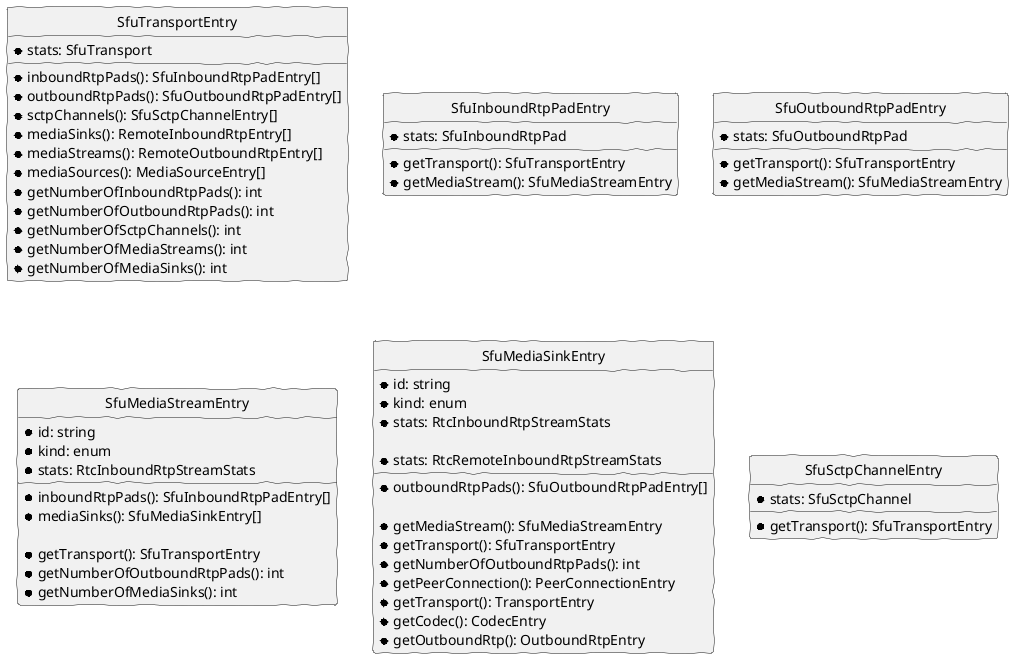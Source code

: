 @startuml
skinparam handwritten true
skinparam monochrome true
skinparam backgroundColor transparent

' hide the spot
hide circle

entity "SfuTransportEntry" {
  *stats: SfuTransport
  *inboundRtpPads(): SfuInboundRtpPadEntry[]
  *outboundRtpPads(): SfuOutboundRtpPadEntry[]
  *sctpChannels(): SfuSctpChannelEntry[]
  *mediaSinks(): RemoteInboundRtpEntry[]
  *mediaStreams(): RemoteOutboundRtpEntry[]
  *mediaSources(): MediaSourceEntry[]
  *getNumberOfInboundRtpPads(): int
  *getNumberOfOutboundRtpPads(): int
  *getNumberOfSctpChannels(): int
  *getNumberOfMediaStreams(): int
  *getNumberOfMediaSinks(): int
}

entity "SfuInboundRtpPadEntry" {
  *stats: SfuInboundRtpPad
  *getTransport(): SfuTransportEntry
  *getMediaStream(): SfuMediaStreamEntry
}

entity "SfuOutboundRtpPadEntry" {
  *stats: SfuOutboundRtpPad
  *getTransport(): SfuTransportEntry
  *getMediaStream(): SfuMediaStreamEntry
}

entity "SfuMediaStreamEntry" {
  *id: string
  *kind: enum
  *stats: RtcInboundRtpStreamStats
  *inboundRtpPads(): SfuInboundRtpPadEntry[]
  *mediaSinks(): SfuMediaSinkEntry[]

  *getTransport(): SfuTransportEntry
  *getNumberOfOutboundRtpPads(): int
  *getNumberOfMediaSinks(): int
}

entity "SfuMediaSinkEntry" {
  *id: string
  *kind: enum
  *stats: RtcInboundRtpStreamStats
  *outboundRtpPads(): SfuOutboundRtpPadEntry[]

  *getMediaStream(): SfuMediaStreamEntry
  *getTransport(): SfuTransportEntry
  *getNumberOfOutboundRtpPads(): int
}

entity "SfuMediaSinkEntry" {
  *stats: RtcRemoteInboundRtpStreamStats
  *getPeerConnection(): PeerConnectionEntry
  *getTransport(): TransportEntry
  *getCodec(): CodecEntry
  *getOutboundRtp(): OutboundRtpEntry
}

entity "SfuSctpChannelEntry" {
  *stats: SfuSctpChannel
  *getTransport(): SfuTransportEntry
}

@enduml